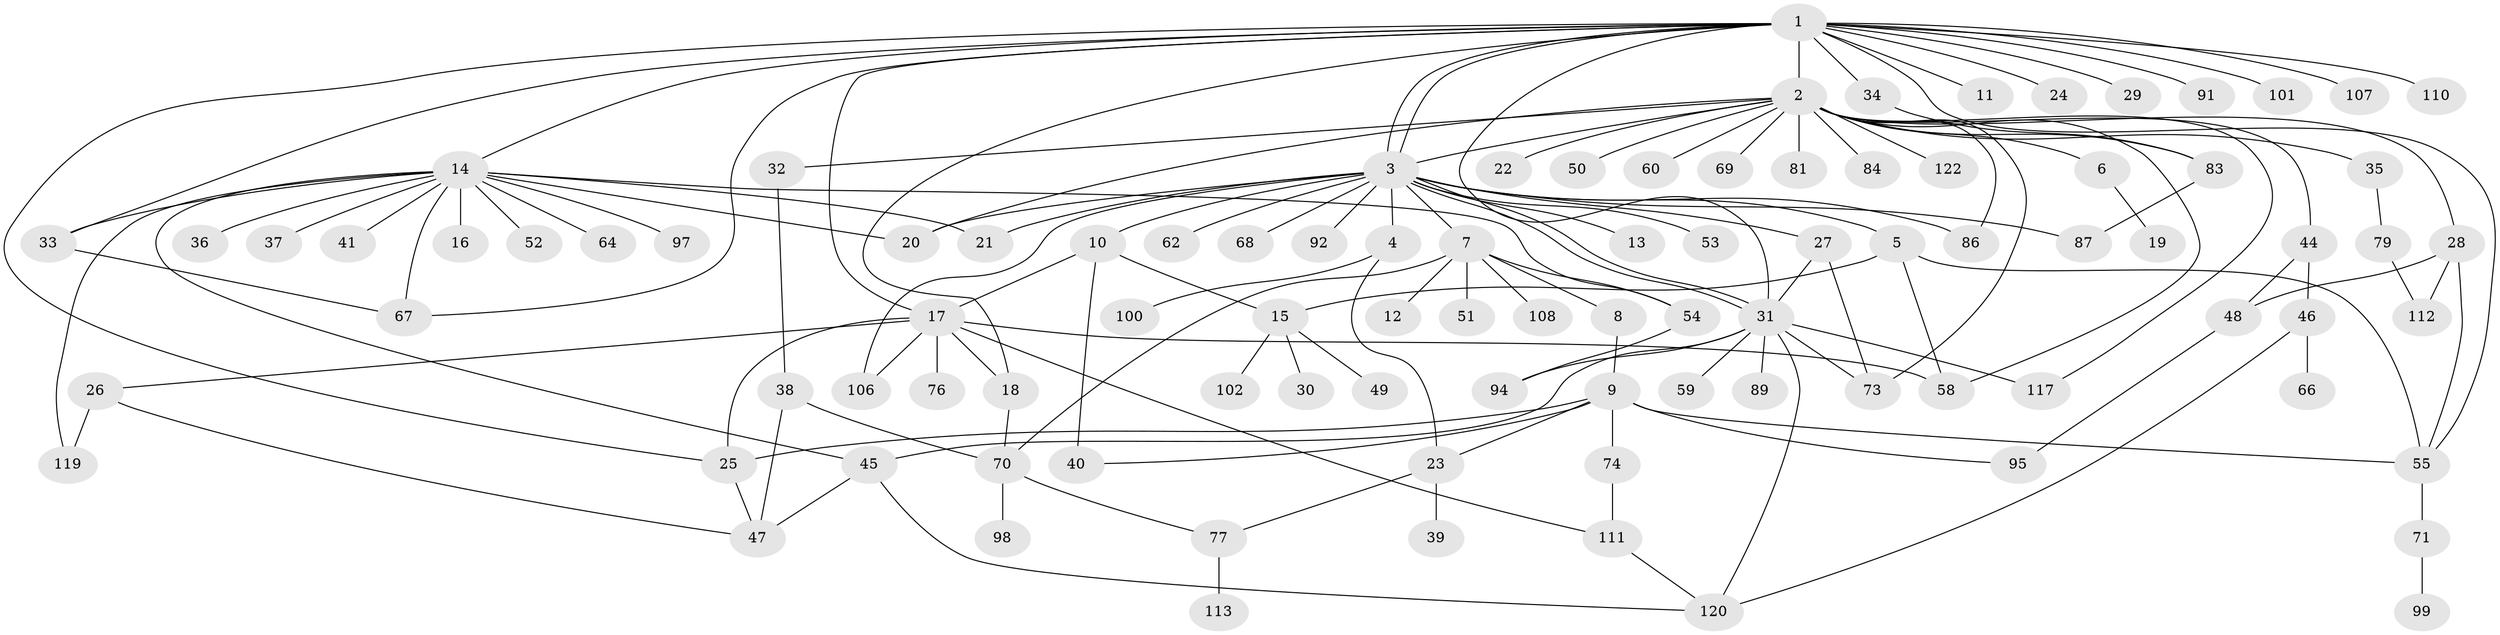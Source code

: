 // original degree distribution, {20: 0.008130081300813009, 21: 0.016260162601626018, 3: 0.17073170731707318, 2: 0.24390243902439024, 8: 0.016260162601626018, 5: 0.032520325203252036, 1: 0.4146341463414634, 15: 0.008130081300813009, 6: 0.016260162601626018, 4: 0.06504065040650407, 11: 0.008130081300813009}
// Generated by graph-tools (version 1.1) at 2025/11/02/27/25 16:11:12]
// undirected, 96 vertices, 142 edges
graph export_dot {
graph [start="1"]
  node [color=gray90,style=filled];
  1 [super="+61"];
  2 [super="+104"];
  3 [super="+42"];
  4;
  5 [super="+65"];
  6;
  7 [super="+85"];
  8;
  9 [super="+118"];
  10 [super="+43"];
  11;
  12;
  13;
  14 [super="+78"];
  15 [super="+114"];
  16;
  17 [super="+103"];
  18;
  19;
  20 [super="+56"];
  21;
  22;
  23 [super="+63"];
  24;
  25 [super="+72"];
  26 [super="+115"];
  27 [super="+96"];
  28 [super="+109"];
  29;
  30;
  31 [super="+80"];
  32;
  33;
  34;
  35;
  36;
  37;
  38;
  39;
  40 [super="+93"];
  41;
  44 [super="+90"];
  45 [super="+75"];
  46;
  47 [super="+116"];
  48;
  49 [super="+82"];
  50;
  51;
  52;
  53;
  54 [super="+88"];
  55 [super="+57"];
  58;
  59;
  60;
  62;
  64;
  66 [super="+121"];
  67;
  68;
  69;
  70 [super="+105"];
  71;
  73 [super="+123"];
  74;
  76;
  77;
  79;
  81;
  83;
  84;
  86;
  87;
  89;
  91;
  92;
  94;
  95;
  97;
  98;
  99;
  100;
  101;
  102;
  106;
  107;
  108;
  110;
  111;
  112;
  113;
  117;
  119;
  120;
  122;
  1 -- 2;
  1 -- 3;
  1 -- 3;
  1 -- 11;
  1 -- 14;
  1 -- 18;
  1 -- 24;
  1 -- 25;
  1 -- 29;
  1 -- 33;
  1 -- 34;
  1 -- 55;
  1 -- 67;
  1 -- 91;
  1 -- 101;
  1 -- 107;
  1 -- 110;
  1 -- 31;
  1 -- 17;
  2 -- 3;
  2 -- 6;
  2 -- 20;
  2 -- 22;
  2 -- 28;
  2 -- 32;
  2 -- 35;
  2 -- 44;
  2 -- 50;
  2 -- 58;
  2 -- 60;
  2 -- 69;
  2 -- 73;
  2 -- 81;
  2 -- 83;
  2 -- 84;
  2 -- 86;
  2 -- 117;
  2 -- 122;
  3 -- 4;
  3 -- 5;
  3 -- 7;
  3 -- 10;
  3 -- 13;
  3 -- 20;
  3 -- 21;
  3 -- 27 [weight=2];
  3 -- 31;
  3 -- 31;
  3 -- 53;
  3 -- 62;
  3 -- 86;
  3 -- 87;
  3 -- 92;
  3 -- 106;
  3 -- 68;
  4 -- 23;
  4 -- 100;
  5 -- 55;
  5 -- 58;
  5 -- 15;
  6 -- 19;
  7 -- 8;
  7 -- 12;
  7 -- 51;
  7 -- 108;
  7 -- 70;
  7 -- 54;
  8 -- 9;
  9 -- 23;
  9 -- 40;
  9 -- 74;
  9 -- 95;
  9 -- 55;
  9 -- 25;
  10 -- 15;
  10 -- 17;
  10 -- 40;
  14 -- 16 [weight=2];
  14 -- 20;
  14 -- 33;
  14 -- 36;
  14 -- 37;
  14 -- 41;
  14 -- 52;
  14 -- 54;
  14 -- 64;
  14 -- 67;
  14 -- 97;
  14 -- 119;
  14 -- 45;
  14 -- 21;
  15 -- 30;
  15 -- 49;
  15 -- 102;
  17 -- 18;
  17 -- 25;
  17 -- 26;
  17 -- 76;
  17 -- 106;
  17 -- 58;
  17 -- 111;
  18 -- 70;
  23 -- 39;
  23 -- 77;
  25 -- 47;
  26 -- 119;
  26 -- 47;
  27 -- 31;
  27 -- 73;
  28 -- 48;
  28 -- 112;
  28 -- 55;
  31 -- 45;
  31 -- 59;
  31 -- 89;
  31 -- 94;
  31 -- 117;
  31 -- 120;
  31 -- 73;
  32 -- 38;
  33 -- 67;
  34 -- 83;
  35 -- 79;
  38 -- 47;
  38 -- 70;
  44 -- 46;
  44 -- 48;
  45 -- 120;
  45 -- 47;
  46 -- 66;
  46 -- 120;
  48 -- 95;
  54 -- 94;
  55 -- 71;
  70 -- 77;
  70 -- 98;
  71 -- 99;
  74 -- 111;
  77 -- 113;
  79 -- 112;
  83 -- 87;
  111 -- 120;
}

